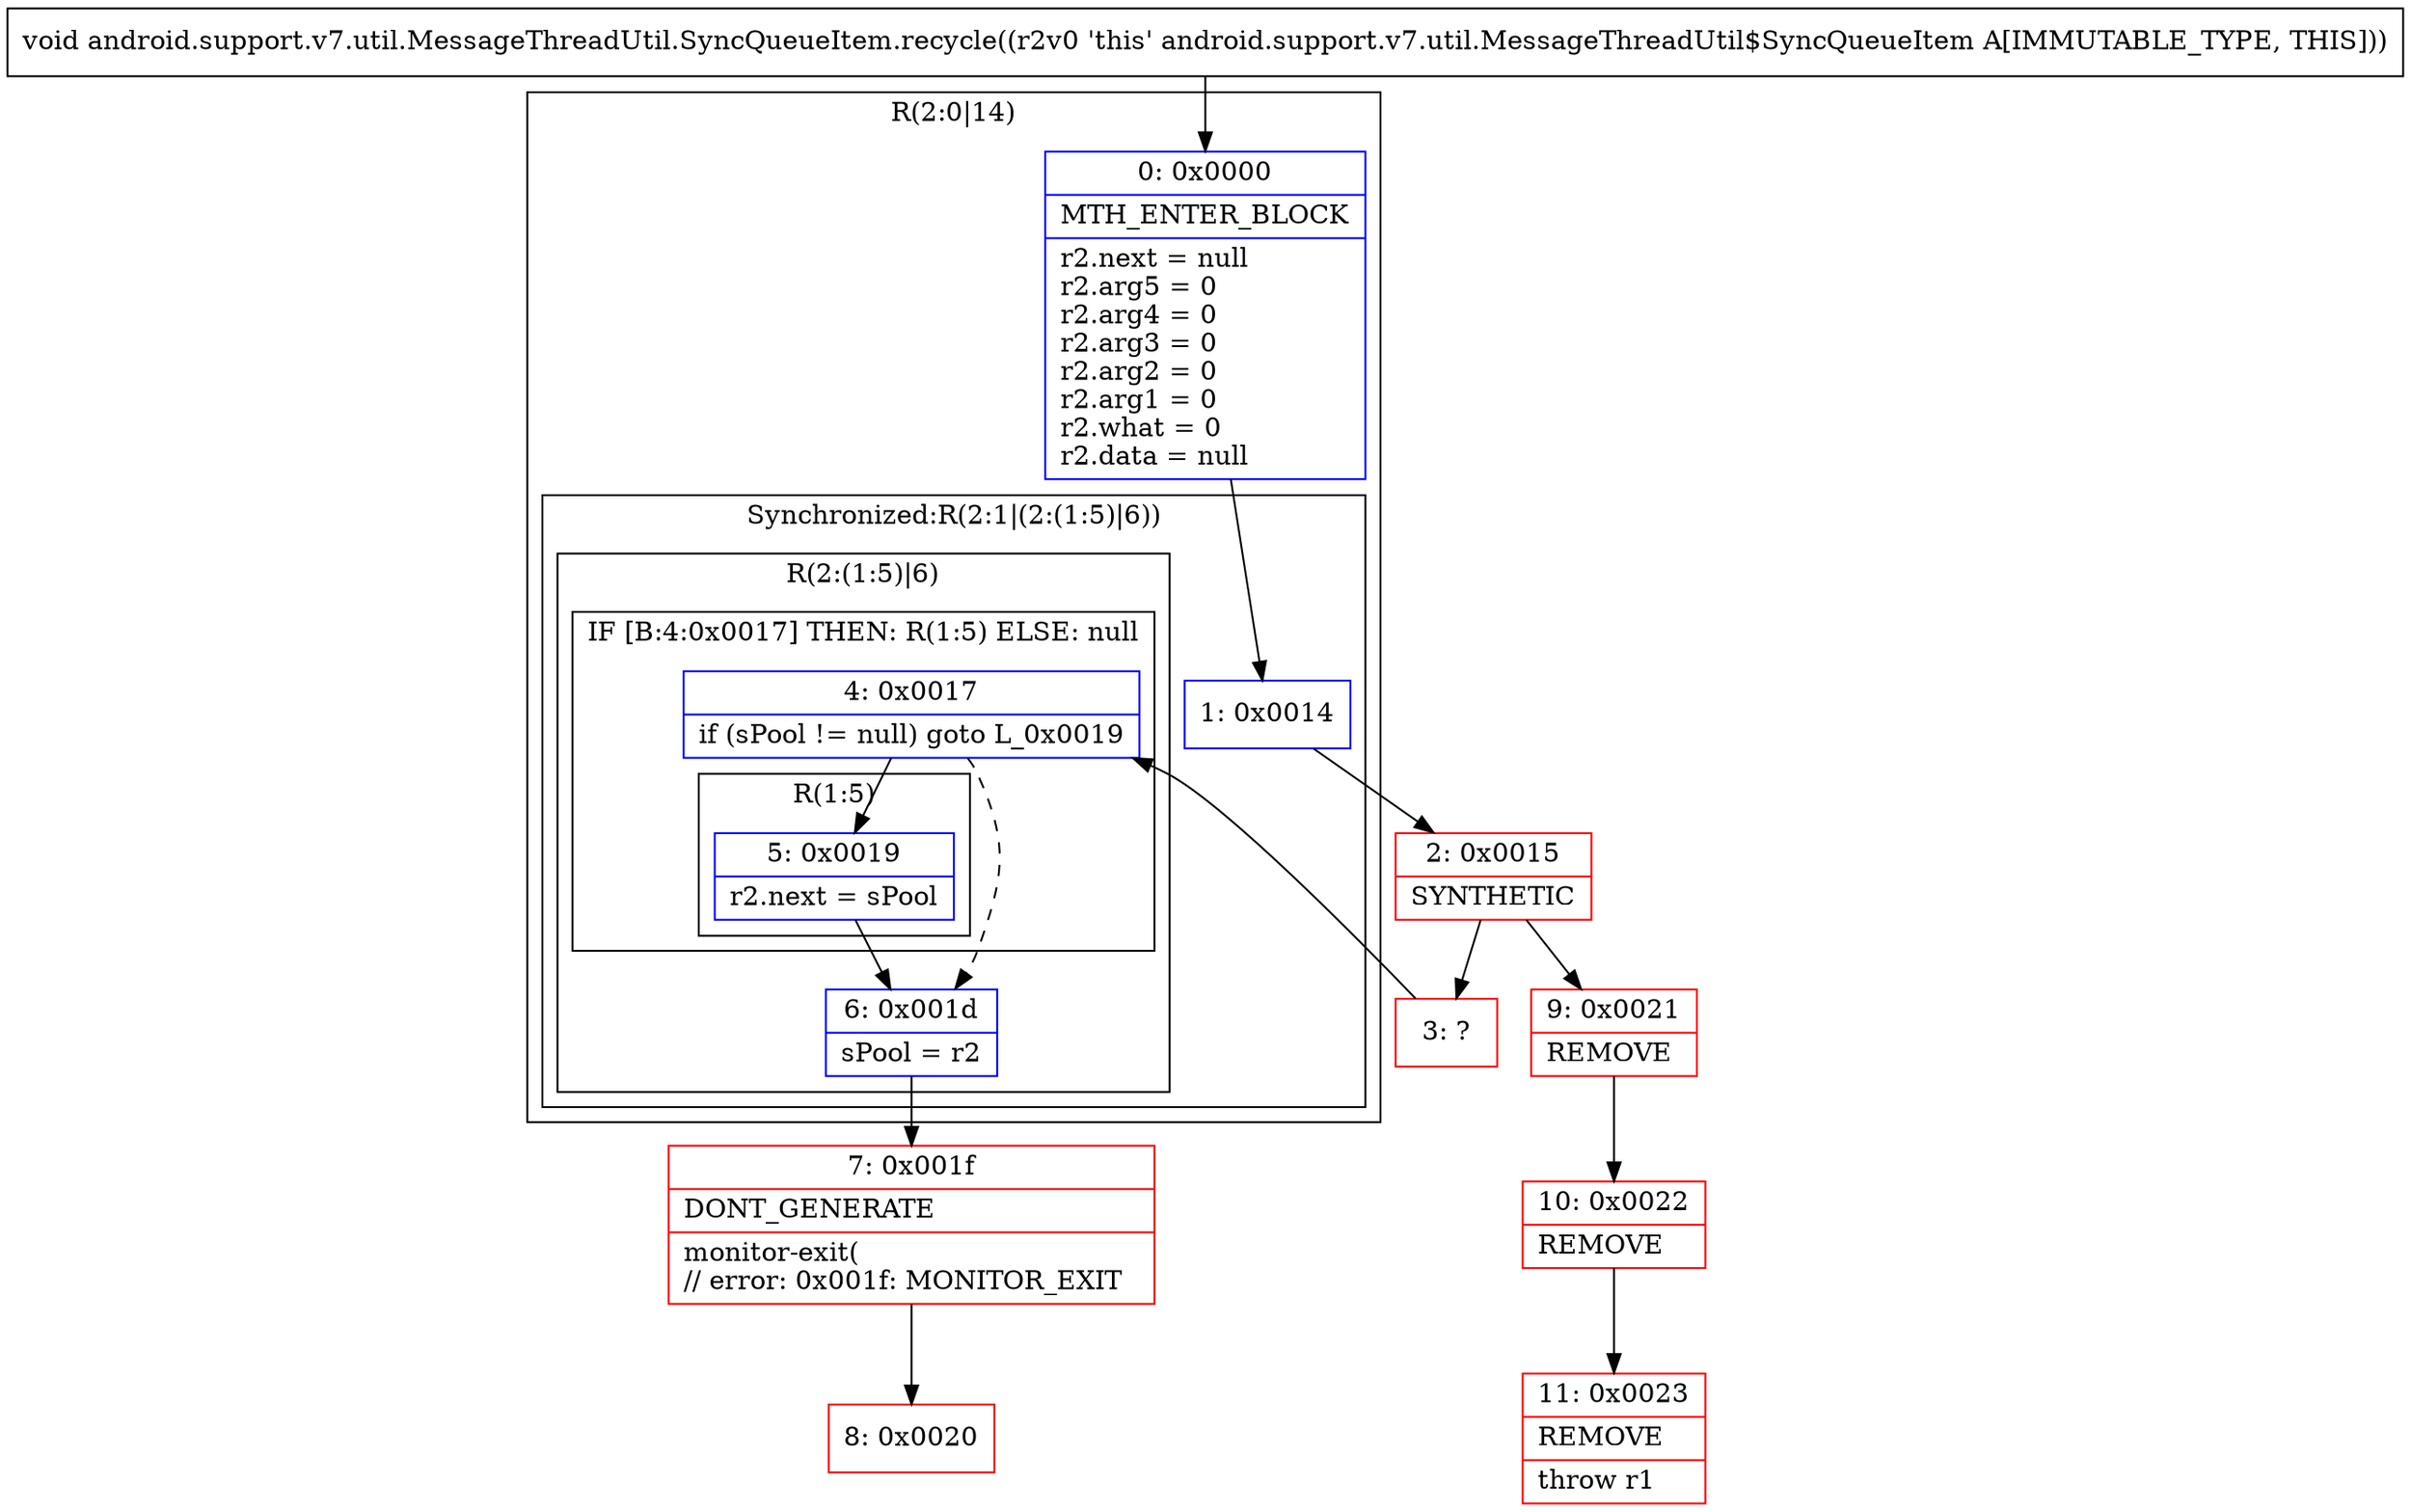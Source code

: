 digraph "CFG forandroid.support.v7.util.MessageThreadUtil.SyncQueueItem.recycle()V" {
subgraph cluster_Region_1539424168 {
label = "R(2:0|14)";
node [shape=record,color=blue];
Node_0 [shape=record,label="{0\:\ 0x0000|MTH_ENTER_BLOCK\l|r2.next = null\lr2.arg5 = 0\lr2.arg4 = 0\lr2.arg3 = 0\lr2.arg2 = 0\lr2.arg1 = 0\lr2.what = 0\lr2.data = null\l}"];
subgraph cluster_SynchronizedRegion_2097910353 {
label = "Synchronized:R(2:1|(2:(1:5)|6))";
node [shape=record,color=blue];
Node_1 [shape=record,label="{1\:\ 0x0014}"];
subgraph cluster_Region_1788842563 {
label = "R(2:(1:5)|6)";
node [shape=record,color=blue];
subgraph cluster_IfRegion_818272052 {
label = "IF [B:4:0x0017] THEN: R(1:5) ELSE: null";
node [shape=record,color=blue];
Node_4 [shape=record,label="{4\:\ 0x0017|if (sPool != null) goto L_0x0019\l}"];
subgraph cluster_Region_1722749563 {
label = "R(1:5)";
node [shape=record,color=blue];
Node_5 [shape=record,label="{5\:\ 0x0019|r2.next = sPool\l}"];
}
}
Node_6 [shape=record,label="{6\:\ 0x001d|sPool = r2\l}"];
}
}
}
Node_2 [shape=record,color=red,label="{2\:\ 0x0015|SYNTHETIC\l}"];
Node_3 [shape=record,color=red,label="{3\:\ ?}"];
Node_7 [shape=record,color=red,label="{7\:\ 0x001f|DONT_GENERATE\l|monitor\-exit(\l\/\/ error: 0x001f: MONITOR_EXIT  \l}"];
Node_8 [shape=record,color=red,label="{8\:\ 0x0020}"];
Node_9 [shape=record,color=red,label="{9\:\ 0x0021|REMOVE\l}"];
Node_10 [shape=record,color=red,label="{10\:\ 0x0022|REMOVE\l}"];
Node_11 [shape=record,color=red,label="{11\:\ 0x0023|REMOVE\l|throw r1\l}"];
MethodNode[shape=record,label="{void android.support.v7.util.MessageThreadUtil.SyncQueueItem.recycle((r2v0 'this' android.support.v7.util.MessageThreadUtil$SyncQueueItem A[IMMUTABLE_TYPE, THIS])) }"];
MethodNode -> Node_0;
Node_0 -> Node_1;
Node_1 -> Node_2;
Node_4 -> Node_5;
Node_4 -> Node_6[style=dashed];
Node_5 -> Node_6;
Node_6 -> Node_7;
Node_2 -> Node_3;
Node_2 -> Node_9;
Node_3 -> Node_4;
Node_7 -> Node_8;
Node_9 -> Node_10;
Node_10 -> Node_11;
}

